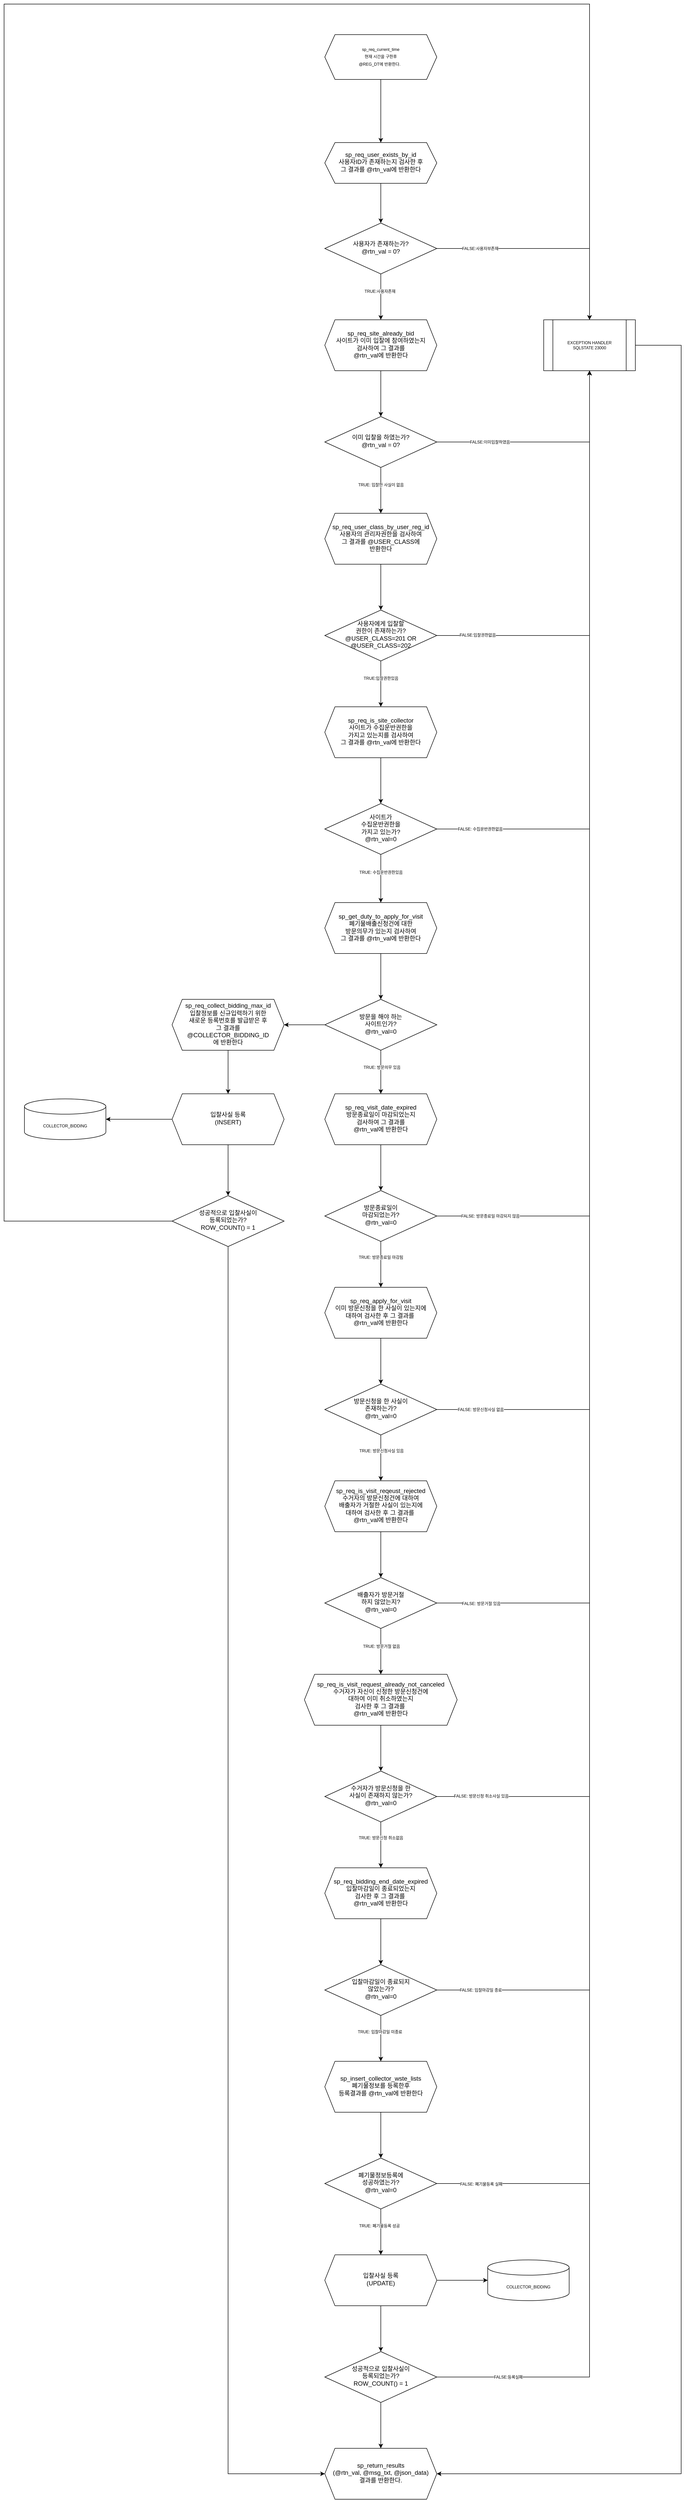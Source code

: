 <mxfile version="16.5.6" type="device"><diagram id="bBSNHSyns5B7564u4pym" name="Page-1"><mxGraphModel dx="7004" dy="8231" grid="1" gridSize="10" guides="1" tooltips="1" connect="1" arrows="1" fold="1" page="1" pageScale="1" pageWidth="827" pageHeight="1169" math="0" shadow="0"><root><mxCell id="0"/><mxCell id="1" parent="0"/><mxCell id="oMOvZgjtxlTCz-zowUhw-17" value="" style="edgeStyle=orthogonalEdgeStyle;rounded=0;orthogonalLoop=1;jettySize=auto;html=1;fontSize=8;" edge="1" parent="1" source="oMOvZgjtxlTCz-zowUhw-9" target="oMOvZgjtxlTCz-zowUhw-16"><mxGeometry relative="1" as="geometry"/></mxCell><mxCell id="oMOvZgjtxlTCz-zowUhw-9" value="&lt;font style=&quot;font-size: 8px&quot;&gt;sp_req_current_time&lt;br&gt;현재 시간을 구한후&lt;br&gt;@REG_DT에 반환한다.&amp;nbsp;&amp;nbsp;&lt;/font&gt;" style="shape=hexagon;perimeter=hexagonPerimeter2;whiteSpace=wrap;html=1;fixedSize=1;shadow=0;strokeWidth=1;spacing=6;spacingTop=-4;" vertex="1" parent="1"><mxGeometry x="-790" y="-2240" width="220" height="88" as="geometry"/></mxCell><mxCell id="oMOvZgjtxlTCz-zowUhw-19" value="" style="edgeStyle=orthogonalEdgeStyle;rounded=0;orthogonalLoop=1;jettySize=auto;html=1;fontSize=8;" edge="1" parent="1" source="oMOvZgjtxlTCz-zowUhw-16" target="oMOvZgjtxlTCz-zowUhw-18"><mxGeometry relative="1" as="geometry"/></mxCell><mxCell id="oMOvZgjtxlTCz-zowUhw-16" value="sp_req_user_exists_by_id&lt;br&gt;사용자ID가 존재하는지 검사한 후&lt;br&gt;그 결과를 @rtn_val에 반환한다" style="shape=hexagon;perimeter=hexagonPerimeter2;whiteSpace=wrap;html=1;fixedSize=1;shadow=0;strokeWidth=1;spacing=6;spacingTop=-4;" vertex="1" parent="1"><mxGeometry x="-790" y="-2028" width="220" height="80" as="geometry"/></mxCell><mxCell id="oMOvZgjtxlTCz-zowUhw-21" value="" style="edgeStyle=orthogonalEdgeStyle;rounded=0;orthogonalLoop=1;jettySize=auto;html=1;fontSize=8;" edge="1" parent="1" source="oMOvZgjtxlTCz-zowUhw-18" target="oMOvZgjtxlTCz-zowUhw-20"><mxGeometry relative="1" as="geometry"/></mxCell><mxCell id="oMOvZgjtxlTCz-zowUhw-22" value="TRUE:사용자존재" style="edgeLabel;html=1;align=center;verticalAlign=middle;resizable=0;points=[];fontSize=8;" vertex="1" connectable="0" parent="oMOvZgjtxlTCz-zowUhw-21"><mxGeometry x="-0.244" y="-2" relative="1" as="geometry"><mxPoint as="offset"/></mxGeometry></mxCell><mxCell id="oMOvZgjtxlTCz-zowUhw-45" style="edgeStyle=orthogonalEdgeStyle;rounded=0;orthogonalLoop=1;jettySize=auto;html=1;exitX=1;exitY=0.5;exitDx=0;exitDy=0;entryX=0.5;entryY=0;entryDx=0;entryDy=0;fontSize=8;" edge="1" parent="1" source="oMOvZgjtxlTCz-zowUhw-18" target="oMOvZgjtxlTCz-zowUhw-44"><mxGeometry relative="1" as="geometry"/></mxCell><mxCell id="oMOvZgjtxlTCz-zowUhw-46" value="FALSE:사용자부존재" style="edgeLabel;html=1;align=center;verticalAlign=middle;resizable=0;points=[];fontSize=8;" vertex="1" connectable="0" parent="oMOvZgjtxlTCz-zowUhw-45"><mxGeometry x="-0.733" y="-1" relative="1" as="geometry"><mxPoint x="26" y="-1" as="offset"/></mxGeometry></mxCell><mxCell id="oMOvZgjtxlTCz-zowUhw-18" value="사용자가 존재하는가?&lt;br&gt;@rtn_val = 0?" style="rhombus;whiteSpace=wrap;html=1;shadow=0;strokeWidth=1;spacing=6;spacingTop=-4;" vertex="1" parent="1"><mxGeometry x="-790" y="-1870" width="220" height="100" as="geometry"/></mxCell><mxCell id="oMOvZgjtxlTCz-zowUhw-26" value="" style="edgeStyle=orthogonalEdgeStyle;rounded=0;orthogonalLoop=1;jettySize=auto;html=1;fontSize=8;" edge="1" parent="1" source="oMOvZgjtxlTCz-zowUhw-20" target="oMOvZgjtxlTCz-zowUhw-25"><mxGeometry relative="1" as="geometry"/></mxCell><mxCell id="oMOvZgjtxlTCz-zowUhw-20" value="sp_req_site_already_bid&lt;br&gt;사이트가 이미 입찰에 참여하였는지&lt;br&gt;검사하여 그 결과를&lt;br&gt;@rtn_val에 반환한다" style="shape=hexagon;perimeter=hexagonPerimeter2;whiteSpace=wrap;html=1;fixedSize=1;shadow=0;strokeWidth=1;spacing=6;spacingTop=-4;" vertex="1" parent="1"><mxGeometry x="-790" y="-1680" width="220" height="100" as="geometry"/></mxCell><mxCell id="oMOvZgjtxlTCz-zowUhw-31" value="" style="edgeStyle=orthogonalEdgeStyle;rounded=0;orthogonalLoop=1;jettySize=auto;html=1;fontSize=8;" edge="1" parent="1" source="oMOvZgjtxlTCz-zowUhw-25" target="oMOvZgjtxlTCz-zowUhw-29"><mxGeometry relative="1" as="geometry"/></mxCell><mxCell id="oMOvZgjtxlTCz-zowUhw-36" value="TRUE: 입찰한 사실이 없음" style="edgeLabel;html=1;align=center;verticalAlign=middle;resizable=0;points=[];fontSize=8;" vertex="1" connectable="0" parent="oMOvZgjtxlTCz-zowUhw-31"><mxGeometry x="-0.244" relative="1" as="geometry"><mxPoint as="offset"/></mxGeometry></mxCell><mxCell id="oMOvZgjtxlTCz-zowUhw-47" style="edgeStyle=orthogonalEdgeStyle;rounded=0;orthogonalLoop=1;jettySize=auto;html=1;exitX=1;exitY=0.5;exitDx=0;exitDy=0;entryX=0.5;entryY=1;entryDx=0;entryDy=0;fontSize=8;" edge="1" parent="1" source="oMOvZgjtxlTCz-zowUhw-25" target="oMOvZgjtxlTCz-zowUhw-44"><mxGeometry relative="1" as="geometry"/></mxCell><mxCell id="oMOvZgjtxlTCz-zowUhw-48" value="FALSE:이미입찰하였음" style="edgeLabel;html=1;align=center;verticalAlign=middle;resizable=0;points=[];fontSize=8;" vertex="1" connectable="0" parent="oMOvZgjtxlTCz-zowUhw-47"><mxGeometry x="-0.576" y="-2" relative="1" as="geometry"><mxPoint x="10" y="-2" as="offset"/></mxGeometry></mxCell><mxCell id="oMOvZgjtxlTCz-zowUhw-25" value="이미 입찰을 하였는가?&lt;br&gt;@rtn_val = 0?" style="rhombus;whiteSpace=wrap;html=1;shadow=0;strokeWidth=1;spacing=6;spacingTop=-4;" vertex="1" parent="1"><mxGeometry x="-790" y="-1490" width="220" height="100" as="geometry"/></mxCell><mxCell id="oMOvZgjtxlTCz-zowUhw-35" value="" style="edgeStyle=orthogonalEdgeStyle;rounded=0;orthogonalLoop=1;jettySize=auto;html=1;fontSize=8;" edge="1" parent="1" source="oMOvZgjtxlTCz-zowUhw-29" target="oMOvZgjtxlTCz-zowUhw-34"><mxGeometry relative="1" as="geometry"/></mxCell><mxCell id="oMOvZgjtxlTCz-zowUhw-29" value="sp_req_user_class_by_user_reg_id&lt;br&gt;사용자의 관리자권한을 검사하여&lt;br&gt;그 결과를&amp;nbsp;@USER_CLASS에&lt;br&gt;반환한다" style="shape=hexagon;perimeter=hexagonPerimeter2;whiteSpace=wrap;html=1;fixedSize=1;shadow=0;strokeWidth=1;spacing=6;spacingTop=-4;" vertex="1" parent="1"><mxGeometry x="-790" y="-1300" width="220" height="100" as="geometry"/></mxCell><mxCell id="oMOvZgjtxlTCz-zowUhw-40" value="" style="edgeStyle=orthogonalEdgeStyle;rounded=0;orthogonalLoop=1;jettySize=auto;html=1;fontSize=8;entryX=0.5;entryY=0;entryDx=0;entryDy=0;" edge="1" parent="1" source="oMOvZgjtxlTCz-zowUhw-34" target="oMOvZgjtxlTCz-zowUhw-63"><mxGeometry relative="1" as="geometry"/></mxCell><mxCell id="oMOvZgjtxlTCz-zowUhw-41" value="TRUE:입찰권한있음" style="edgeLabel;html=1;align=center;verticalAlign=middle;resizable=0;points=[];fontSize=8;" vertex="1" connectable="0" parent="oMOvZgjtxlTCz-zowUhw-40"><mxGeometry x="-0.244" relative="1" as="geometry"><mxPoint as="offset"/></mxGeometry></mxCell><mxCell id="oMOvZgjtxlTCz-zowUhw-49" style="edgeStyle=orthogonalEdgeStyle;rounded=0;orthogonalLoop=1;jettySize=auto;html=1;exitX=1;exitY=0.5;exitDx=0;exitDy=0;entryX=0.5;entryY=1;entryDx=0;entryDy=0;fontSize=8;" edge="1" parent="1" source="oMOvZgjtxlTCz-zowUhw-34" target="oMOvZgjtxlTCz-zowUhw-44"><mxGeometry relative="1" as="geometry"/></mxCell><mxCell id="oMOvZgjtxlTCz-zowUhw-50" value="FALSE:입찰권한없음" style="edgeLabel;html=1;align=center;verticalAlign=middle;resizable=0;points=[];fontSize=8;" vertex="1" connectable="0" parent="oMOvZgjtxlTCz-zowUhw-49"><mxGeometry x="-0.806" y="1" relative="1" as="geometry"><mxPoint as="offset"/></mxGeometry></mxCell><mxCell id="oMOvZgjtxlTCz-zowUhw-34" value="사용자에게 입찰할 &lt;br&gt;권한이 존재하는가?&lt;br&gt;@USER_CLASS=201 OR&lt;br&gt;@USER_CLASS=202" style="rhombus;whiteSpace=wrap;html=1;shadow=0;strokeWidth=1;spacing=6;spacingTop=-4;" vertex="1" parent="1"><mxGeometry x="-790" y="-1110" width="220" height="100" as="geometry"/></mxCell><mxCell id="oMOvZgjtxlTCz-zowUhw-43" value="" style="edgeStyle=orthogonalEdgeStyle;rounded=0;orthogonalLoop=1;jettySize=auto;html=1;fontSize=8;" edge="1" parent="1" source="oMOvZgjtxlTCz-zowUhw-39" target="oMOvZgjtxlTCz-zowUhw-42"><mxGeometry relative="1" as="geometry"/></mxCell><mxCell id="oMOvZgjtxlTCz-zowUhw-54" value="" style="edgeStyle=orthogonalEdgeStyle;rounded=0;orthogonalLoop=1;jettySize=auto;html=1;fontSize=8;" edge="1" parent="1" source="oMOvZgjtxlTCz-zowUhw-39" target="oMOvZgjtxlTCz-zowUhw-53"><mxGeometry relative="1" as="geometry"/></mxCell><mxCell id="oMOvZgjtxlTCz-zowUhw-39" value="입찰사실 등록&lt;br&gt;(UPDATE)" style="shape=hexagon;perimeter=hexagonPerimeter2;whiteSpace=wrap;html=1;fixedSize=1;shadow=0;strokeWidth=1;spacing=6;spacingTop=-4;" vertex="1" parent="1"><mxGeometry x="-790" y="2120" width="220" height="100" as="geometry"/></mxCell><mxCell id="oMOvZgjtxlTCz-zowUhw-42" value="&lt;span style=&quot;font-size: 8px&quot;&gt;COLLECTOR_BIDDING&lt;/span&gt;" style="shape=cylinder3;whiteSpace=wrap;html=1;boundedLbl=1;backgroundOutline=1;size=15;fontSize=8;" vertex="1" parent="1"><mxGeometry x="-470" y="2130" width="160" height="80" as="geometry"/></mxCell><mxCell id="oMOvZgjtxlTCz-zowUhw-61" style="edgeStyle=orthogonalEdgeStyle;rounded=0;orthogonalLoop=1;jettySize=auto;html=1;exitX=1;exitY=0.5;exitDx=0;exitDy=0;entryX=1;entryY=0.5;entryDx=0;entryDy=0;fontSize=8;" edge="1" parent="1" source="oMOvZgjtxlTCz-zowUhw-44" target="oMOvZgjtxlTCz-zowUhw-59"><mxGeometry relative="1" as="geometry"><Array as="points"><mxPoint x="-90" y="-1630"/><mxPoint x="-90" y="2550"/></Array></mxGeometry></mxCell><mxCell id="oMOvZgjtxlTCz-zowUhw-44" value="EXCEPTION HANDLER&lt;br&gt;SQLSTATE 23000" style="shape=process;whiteSpace=wrap;html=1;backgroundOutline=1;fontSize=8;" vertex="1" parent="1"><mxGeometry x="-360" y="-1680" width="180" height="100" as="geometry"/></mxCell><mxCell id="oMOvZgjtxlTCz-zowUhw-55" style="edgeStyle=orthogonalEdgeStyle;rounded=0;orthogonalLoop=1;jettySize=auto;html=1;entryX=0.5;entryY=1;entryDx=0;entryDy=0;fontSize=8;" edge="1" parent="1" source="oMOvZgjtxlTCz-zowUhw-53" target="oMOvZgjtxlTCz-zowUhw-44"><mxGeometry relative="1" as="geometry"/></mxCell><mxCell id="oMOvZgjtxlTCz-zowUhw-56" value="FALSE:등록실패" style="edgeLabel;html=1;align=center;verticalAlign=middle;resizable=0;points=[];fontSize=8;" vertex="1" connectable="0" parent="oMOvZgjtxlTCz-zowUhw-55"><mxGeometry x="-0.879" y="1" relative="1" as="geometry"><mxPoint x="-117" y="1" as="offset"/></mxGeometry></mxCell><mxCell id="oMOvZgjtxlTCz-zowUhw-60" value="" style="edgeStyle=orthogonalEdgeStyle;rounded=0;orthogonalLoop=1;jettySize=auto;html=1;fontSize=8;" edge="1" parent="1" source="oMOvZgjtxlTCz-zowUhw-53" target="oMOvZgjtxlTCz-zowUhw-59"><mxGeometry relative="1" as="geometry"/></mxCell><mxCell id="oMOvZgjtxlTCz-zowUhw-53" value="성공적으로 입찰사실이&lt;br&gt;등록되었는가?&lt;br&gt;ROW_COUNT() = 1" style="rhombus;whiteSpace=wrap;html=1;shadow=0;strokeWidth=1;spacing=6;spacingTop=-4;" vertex="1" parent="1"><mxGeometry x="-790" y="2310" width="220" height="100" as="geometry"/></mxCell><mxCell id="oMOvZgjtxlTCz-zowUhw-59" value="sp_return_results&lt;br&gt;(@rtn_val, @msg_txt, @json_data)&lt;br&gt;결과를 반환한다." style="shape=hexagon;perimeter=hexagonPerimeter2;whiteSpace=wrap;html=1;fixedSize=1;shadow=0;strokeWidth=1;spacing=6;spacingTop=-4;" vertex="1" parent="1"><mxGeometry x="-790" y="2500" width="220" height="100" as="geometry"/></mxCell><mxCell id="oMOvZgjtxlTCz-zowUhw-62" value="" style="edgeStyle=orthogonalEdgeStyle;rounded=0;orthogonalLoop=1;jettySize=auto;html=1;fontSize=8;" edge="1" parent="1" source="oMOvZgjtxlTCz-zowUhw-63" target="oMOvZgjtxlTCz-zowUhw-64"><mxGeometry relative="1" as="geometry"/></mxCell><mxCell id="oMOvZgjtxlTCz-zowUhw-63" value="sp_req_is_site_collector&lt;br&gt;사이트가 수집운반권한을&lt;br&gt;가지고 있는지를 검사하여&lt;br&gt;그 결과를&amp;nbsp;@rtn_val에 반환한다" style="shape=hexagon;perimeter=hexagonPerimeter2;whiteSpace=wrap;html=1;fixedSize=1;shadow=0;strokeWidth=1;spacing=6;spacingTop=-4;" vertex="1" parent="1"><mxGeometry x="-790" y="-920" width="220" height="100" as="geometry"/></mxCell><mxCell id="oMOvZgjtxlTCz-zowUhw-65" value="" style="edgeStyle=orthogonalEdgeStyle;rounded=0;orthogonalLoop=1;jettySize=auto;html=1;fontSize=8;entryX=0.5;entryY=0;entryDx=0;entryDy=0;" edge="1" parent="1" source="oMOvZgjtxlTCz-zowUhw-64" target="oMOvZgjtxlTCz-zowUhw-70"><mxGeometry relative="1" as="geometry"><mxPoint x="-680" y="-540" as="targetPoint"/></mxGeometry></mxCell><mxCell id="oMOvZgjtxlTCz-zowUhw-66" value="TRUE: 수집운반권한있음" style="edgeLabel;html=1;align=center;verticalAlign=middle;resizable=0;points=[];fontSize=8;" vertex="1" connectable="0" parent="oMOvZgjtxlTCz-zowUhw-65"><mxGeometry x="-0.267" relative="1" as="geometry"><mxPoint as="offset"/></mxGeometry></mxCell><mxCell id="oMOvZgjtxlTCz-zowUhw-67" style="edgeStyle=orthogonalEdgeStyle;rounded=0;orthogonalLoop=1;jettySize=auto;html=1;exitX=1;exitY=0.5;exitDx=0;exitDy=0;fontSize=8;" edge="1" parent="1" source="oMOvZgjtxlTCz-zowUhw-64" target="oMOvZgjtxlTCz-zowUhw-44"><mxGeometry relative="1" as="geometry"/></mxCell><mxCell id="oMOvZgjtxlTCz-zowUhw-68" value="FALSE: 수집운반권한없음" style="edgeLabel;html=1;align=center;verticalAlign=middle;resizable=0;points=[];fontSize=8;" vertex="1" connectable="0" parent="oMOvZgjtxlTCz-zowUhw-67"><mxGeometry x="-0.916" y="1" relative="1" as="geometry"><mxPoint x="34" y="1" as="offset"/></mxGeometry></mxCell><mxCell id="oMOvZgjtxlTCz-zowUhw-64" value="사이트가 &lt;br&gt;수집운반권한을&lt;br&gt;가지고 있는가?&lt;br&gt;@rtn_val=0" style="rhombus;whiteSpace=wrap;html=1;shadow=0;strokeWidth=1;spacing=6;spacingTop=-4;" vertex="1" parent="1"><mxGeometry x="-790" y="-730" width="220" height="100" as="geometry"/></mxCell><mxCell id="oMOvZgjtxlTCz-zowUhw-69" value="" style="edgeStyle=orthogonalEdgeStyle;rounded=0;orthogonalLoop=1;jettySize=auto;html=1;fontSize=8;" edge="1" source="oMOvZgjtxlTCz-zowUhw-70" target="oMOvZgjtxlTCz-zowUhw-71" parent="1"><mxGeometry relative="1" as="geometry"/></mxCell><mxCell id="oMOvZgjtxlTCz-zowUhw-70" value="sp_get_duty_to_apply_for_visit&lt;br&gt;폐기물배출신청건에 대한&lt;br&gt;방문의무가 있는지 검사하여&lt;br&gt;그 결과를&amp;nbsp;@rtn_val에 반환한다" style="shape=hexagon;perimeter=hexagonPerimeter2;whiteSpace=wrap;html=1;fixedSize=1;shadow=0;strokeWidth=1;spacing=6;spacingTop=-4;" vertex="1" parent="1"><mxGeometry x="-790" y="-535.5" width="220" height="100" as="geometry"/></mxCell><mxCell id="oMOvZgjtxlTCz-zowUhw-72" value="" style="edgeStyle=orthogonalEdgeStyle;rounded=0;orthogonalLoop=1;jettySize=auto;html=1;fontSize=8;entryX=0.5;entryY=0;entryDx=0;entryDy=0;" edge="1" parent="1" source="oMOvZgjtxlTCz-zowUhw-71" target="oMOvZgjtxlTCz-zowUhw-77"><mxGeometry relative="1" as="geometry"/></mxCell><mxCell id="oMOvZgjtxlTCz-zowUhw-73" value="TRUE: 방문의무 있음" style="edgeLabel;html=1;align=center;verticalAlign=middle;resizable=0;points=[];fontSize=8;" vertex="1" connectable="0" parent="oMOvZgjtxlTCz-zowUhw-72"><mxGeometry x="-0.218" y="2" relative="1" as="geometry"><mxPoint as="offset"/></mxGeometry></mxCell><mxCell id="oMOvZgjtxlTCz-zowUhw-120" value="" style="edgeStyle=orthogonalEdgeStyle;rounded=0;orthogonalLoop=1;jettySize=auto;html=1;fontSize=8;entryX=1;entryY=0.5;entryDx=0;entryDy=0;" edge="1" parent="1" source="oMOvZgjtxlTCz-zowUhw-71" target="oMOvZgjtxlTCz-zowUhw-121"><mxGeometry relative="1" as="geometry"><mxPoint x="-840" y="-280" as="targetPoint"/></mxGeometry></mxCell><mxCell id="oMOvZgjtxlTCz-zowUhw-71" value="방문을 해야 하는&lt;br&gt;사이트인가?&lt;br&gt;@rtn_val=0" style="rhombus;whiteSpace=wrap;html=1;shadow=0;strokeWidth=1;spacing=6;spacingTop=-4;" vertex="1" parent="1"><mxGeometry x="-790" y="-345.5" width="220" height="100" as="geometry"/></mxCell><mxCell id="oMOvZgjtxlTCz-zowUhw-76" value="" style="edgeStyle=orthogonalEdgeStyle;rounded=0;orthogonalLoop=1;jettySize=auto;html=1;fontSize=8;" edge="1" source="oMOvZgjtxlTCz-zowUhw-77" target="oMOvZgjtxlTCz-zowUhw-78" parent="1"><mxGeometry relative="1" as="geometry"/></mxCell><mxCell id="oMOvZgjtxlTCz-zowUhw-77" value="sp_req_visit_date_expired&lt;br&gt;방문종료일이 마감되었는지&lt;br&gt;&amp;nbsp;검사하여 그 결과를&amp;nbsp;&lt;br&gt;@rtn_val에 반환한다" style="shape=hexagon;perimeter=hexagonPerimeter2;whiteSpace=wrap;html=1;fixedSize=1;shadow=0;strokeWidth=1;spacing=6;spacingTop=-4;" vertex="1" parent="1"><mxGeometry x="-790" y="-160" width="220" height="100" as="geometry"/></mxCell><mxCell id="oMOvZgjtxlTCz-zowUhw-79" value="" style="edgeStyle=orthogonalEdgeStyle;rounded=0;orthogonalLoop=1;jettySize=auto;html=1;fontSize=8;entryX=0.5;entryY=0;entryDx=0;entryDy=0;" edge="1" parent="1" source="oMOvZgjtxlTCz-zowUhw-78" target="oMOvZgjtxlTCz-zowUhw-84"><mxGeometry relative="1" as="geometry"><Array as="points"/></mxGeometry></mxCell><mxCell id="oMOvZgjtxlTCz-zowUhw-80" value="TRUE: 방문종료일 마감됨" style="edgeLabel;html=1;align=center;verticalAlign=middle;resizable=0;points=[];fontSize=8;" vertex="1" connectable="0" parent="oMOvZgjtxlTCz-zowUhw-79"><mxGeometry x="-0.327" relative="1" as="geometry"><mxPoint as="offset"/></mxGeometry></mxCell><mxCell id="oMOvZgjtxlTCz-zowUhw-81" style="edgeStyle=orthogonalEdgeStyle;rounded=0;orthogonalLoop=1;jettySize=auto;html=1;exitX=1;exitY=0.5;exitDx=0;exitDy=0;fontSize=8;" edge="1" parent="1" source="oMOvZgjtxlTCz-zowUhw-78" target="oMOvZgjtxlTCz-zowUhw-44"><mxGeometry relative="1" as="geometry"/></mxCell><mxCell id="oMOvZgjtxlTCz-zowUhw-82" value="FALSE: 방문종료일 마감되지 않음" style="edgeLabel;html=1;align=center;verticalAlign=middle;resizable=0;points=[];fontSize=8;" vertex="1" connectable="0" parent="oMOvZgjtxlTCz-zowUhw-81"><mxGeometry x="-0.92" relative="1" as="geometry"><mxPoint x="26" as="offset"/></mxGeometry></mxCell><mxCell id="oMOvZgjtxlTCz-zowUhw-78" value="방문종료일이&lt;br&gt;마감되었는가?&lt;br&gt;@rtn_val=0" style="rhombus;whiteSpace=wrap;html=1;shadow=0;strokeWidth=1;spacing=6;spacingTop=-4;" vertex="1" parent="1"><mxGeometry x="-790" y="30" width="220" height="100" as="geometry"/></mxCell><mxCell id="oMOvZgjtxlTCz-zowUhw-83" value="" style="edgeStyle=orthogonalEdgeStyle;rounded=0;orthogonalLoop=1;jettySize=auto;html=1;fontSize=8;" edge="1" source="oMOvZgjtxlTCz-zowUhw-84" target="oMOvZgjtxlTCz-zowUhw-85" parent="1"><mxGeometry relative="1" as="geometry"/></mxCell><mxCell id="oMOvZgjtxlTCz-zowUhw-84" value="sp_req_apply_for_visit&lt;br&gt;이미 방문신청을 한 사실이 있는지에&lt;br&gt;대하여 검사한 후 그 결과를&amp;nbsp;&lt;br&gt;@rtn_val에 반환한다" style="shape=hexagon;perimeter=hexagonPerimeter2;whiteSpace=wrap;html=1;fixedSize=1;shadow=0;strokeWidth=1;spacing=6;spacingTop=-4;" vertex="1" parent="1"><mxGeometry x="-790" y="220" width="220" height="100" as="geometry"/></mxCell><mxCell id="oMOvZgjtxlTCz-zowUhw-86" value="" style="edgeStyle=orthogonalEdgeStyle;rounded=0;orthogonalLoop=1;jettySize=auto;html=1;fontSize=8;entryX=0.5;entryY=0;entryDx=0;entryDy=0;" edge="1" parent="1" source="oMOvZgjtxlTCz-zowUhw-85" target="oMOvZgjtxlTCz-zowUhw-91"><mxGeometry relative="1" as="geometry"/></mxCell><mxCell id="oMOvZgjtxlTCz-zowUhw-87" value="TRUE: 방문신청사실 있음" style="edgeLabel;html=1;align=center;verticalAlign=middle;resizable=0;points=[];fontSize=8;" vertex="1" connectable="0" parent="oMOvZgjtxlTCz-zowUhw-86"><mxGeometry x="-0.312" y="1" relative="1" as="geometry"><mxPoint as="offset"/></mxGeometry></mxCell><mxCell id="oMOvZgjtxlTCz-zowUhw-88" style="edgeStyle=orthogonalEdgeStyle;rounded=0;orthogonalLoop=1;jettySize=auto;html=1;exitX=1;exitY=0.5;exitDx=0;exitDy=0;fontSize=8;" edge="1" parent="1" source="oMOvZgjtxlTCz-zowUhw-85" target="oMOvZgjtxlTCz-zowUhw-44"><mxGeometry relative="1" as="geometry"/></mxCell><mxCell id="oMOvZgjtxlTCz-zowUhw-89" value="FALSE: 방문신청사실 없음" style="edgeLabel;html=1;align=center;verticalAlign=middle;resizable=0;points=[];fontSize=8;" vertex="1" connectable="0" parent="oMOvZgjtxlTCz-zowUhw-88"><mxGeometry x="-0.927" relative="1" as="geometry"><mxPoint as="offset"/></mxGeometry></mxCell><mxCell id="oMOvZgjtxlTCz-zowUhw-85" value="방문신청을 한 사실이&lt;br&gt;존재하는가?&lt;br&gt;@rtn_val=0" style="rhombus;whiteSpace=wrap;html=1;shadow=0;strokeWidth=1;spacing=6;spacingTop=-4;" vertex="1" parent="1"><mxGeometry x="-790" y="410" width="220" height="100" as="geometry"/></mxCell><mxCell id="oMOvZgjtxlTCz-zowUhw-90" value="" style="edgeStyle=orthogonalEdgeStyle;rounded=0;orthogonalLoop=1;jettySize=auto;html=1;fontSize=8;" edge="1" source="oMOvZgjtxlTCz-zowUhw-91" target="oMOvZgjtxlTCz-zowUhw-92" parent="1"><mxGeometry relative="1" as="geometry"/></mxCell><mxCell id="oMOvZgjtxlTCz-zowUhw-91" value="sp_req_is_visit_reqeust_rejected&lt;br&gt;수거자의 방문신청건에 대하여&lt;br&gt;배출자가 거절한 사실이 있는지에&lt;br&gt;대하여 검사한 후 그 결과를&amp;nbsp;&lt;br&gt;@rtn_val에 반환한다" style="shape=hexagon;perimeter=hexagonPerimeter2;whiteSpace=wrap;html=1;fixedSize=1;shadow=0;strokeWidth=1;spacing=6;spacingTop=-4;" vertex="1" parent="1"><mxGeometry x="-790" y="600" width="220" height="100" as="geometry"/></mxCell><mxCell id="oMOvZgjtxlTCz-zowUhw-93" value="" style="edgeStyle=orthogonalEdgeStyle;rounded=0;orthogonalLoop=1;jettySize=auto;html=1;fontSize=8;entryX=0.5;entryY=0;entryDx=0;entryDy=0;" edge="1" parent="1" source="oMOvZgjtxlTCz-zowUhw-92" target="oMOvZgjtxlTCz-zowUhw-98"><mxGeometry relative="1" as="geometry"/></mxCell><mxCell id="oMOvZgjtxlTCz-zowUhw-94" value="TRUE: 방문거절 없음" style="edgeLabel;html=1;align=center;verticalAlign=middle;resizable=0;points=[];fontSize=8;" vertex="1" connectable="0" parent="oMOvZgjtxlTCz-zowUhw-93"><mxGeometry x="-0.235" y="1" relative="1" as="geometry"><mxPoint as="offset"/></mxGeometry></mxCell><mxCell id="oMOvZgjtxlTCz-zowUhw-95" style="edgeStyle=orthogonalEdgeStyle;rounded=0;orthogonalLoop=1;jettySize=auto;html=1;exitX=1;exitY=0.5;exitDx=0;exitDy=0;fontSize=8;" edge="1" parent="1" source="oMOvZgjtxlTCz-zowUhw-92" target="oMOvZgjtxlTCz-zowUhw-44"><mxGeometry relative="1" as="geometry"/></mxCell><mxCell id="oMOvZgjtxlTCz-zowUhw-96" value="FALSE: 방문거절 있음" style="edgeLabel;html=1;align=center;verticalAlign=middle;resizable=0;points=[];fontSize=8;" vertex="1" connectable="0" parent="oMOvZgjtxlTCz-zowUhw-95"><mxGeometry x="-0.936" y="-1" relative="1" as="geometry"><mxPoint as="offset"/></mxGeometry></mxCell><mxCell id="oMOvZgjtxlTCz-zowUhw-92" value="배출자가 방문거절&lt;br&gt;하지 않았는지?&lt;br&gt;@rtn_val=0" style="rhombus;whiteSpace=wrap;html=1;shadow=0;strokeWidth=1;spacing=6;spacingTop=-4;" vertex="1" parent="1"><mxGeometry x="-790" y="790" width="220" height="100" as="geometry"/></mxCell><mxCell id="oMOvZgjtxlTCz-zowUhw-97" value="" style="edgeStyle=orthogonalEdgeStyle;rounded=0;orthogonalLoop=1;jettySize=auto;html=1;fontSize=8;" edge="1" source="oMOvZgjtxlTCz-zowUhw-98" target="oMOvZgjtxlTCz-zowUhw-99" parent="1"><mxGeometry relative="1" as="geometry"/></mxCell><mxCell id="oMOvZgjtxlTCz-zowUhw-98" value="sp_req_is_visit_request_already_not_canceled&lt;br&gt;수거자가 자신이 신청한 방문신청건에&lt;br&gt;대하여 이미 취소하였는지&lt;br&gt;검사한 후 그 결과를&amp;nbsp;&lt;br&gt;@rtn_val에 반환한다" style="shape=hexagon;perimeter=hexagonPerimeter2;whiteSpace=wrap;html=1;fixedSize=1;shadow=0;strokeWidth=1;spacing=6;spacingTop=-4;" vertex="1" parent="1"><mxGeometry x="-830" y="980" width="300" height="100" as="geometry"/></mxCell><mxCell id="oMOvZgjtxlTCz-zowUhw-100" value="" style="edgeStyle=orthogonalEdgeStyle;rounded=0;orthogonalLoop=1;jettySize=auto;html=1;fontSize=8;entryX=0.5;entryY=0;entryDx=0;entryDy=0;" edge="1" parent="1" source="oMOvZgjtxlTCz-zowUhw-99" target="oMOvZgjtxlTCz-zowUhw-105"><mxGeometry relative="1" as="geometry"/></mxCell><mxCell id="oMOvZgjtxlTCz-zowUhw-101" value="TRUE: 방문신청 취소없음" style="edgeLabel;html=1;align=center;verticalAlign=middle;resizable=0;points=[];fontSize=8;" vertex="1" connectable="0" parent="oMOvZgjtxlTCz-zowUhw-100"><mxGeometry x="-0.312" relative="1" as="geometry"><mxPoint as="offset"/></mxGeometry></mxCell><mxCell id="oMOvZgjtxlTCz-zowUhw-102" style="edgeStyle=orthogonalEdgeStyle;rounded=0;orthogonalLoop=1;jettySize=auto;html=1;exitX=1;exitY=0.5;exitDx=0;exitDy=0;fontSize=8;" edge="1" parent="1" source="oMOvZgjtxlTCz-zowUhw-99" target="oMOvZgjtxlTCz-zowUhw-44"><mxGeometry relative="1" as="geometry"/></mxCell><mxCell id="oMOvZgjtxlTCz-zowUhw-103" value="FALSE: 방문신청 취소사실 있음" style="edgeLabel;html=1;align=center;verticalAlign=middle;resizable=0;points=[];fontSize=8;" vertex="1" connectable="0" parent="oMOvZgjtxlTCz-zowUhw-102"><mxGeometry x="-0.944" y="1" relative="1" as="geometry"><mxPoint as="offset"/></mxGeometry></mxCell><mxCell id="oMOvZgjtxlTCz-zowUhw-99" value="수거자가 방문신청을 한&lt;br&gt;사실이 존재하지 않는가?&lt;br&gt;@rtn_val=0" style="rhombus;whiteSpace=wrap;html=1;shadow=0;strokeWidth=1;spacing=6;spacingTop=-4;" vertex="1" parent="1"><mxGeometry x="-790" y="1170" width="220" height="100" as="geometry"/></mxCell><mxCell id="oMOvZgjtxlTCz-zowUhw-104" value="" style="edgeStyle=orthogonalEdgeStyle;rounded=0;orthogonalLoop=1;jettySize=auto;html=1;fontSize=8;" edge="1" source="oMOvZgjtxlTCz-zowUhw-105" target="oMOvZgjtxlTCz-zowUhw-106" parent="1"><mxGeometry relative="1" as="geometry"/></mxCell><mxCell id="oMOvZgjtxlTCz-zowUhw-105" value="sp_req_bidding_end_date_expired&lt;br&gt;입찰마감일이 종료되었는지&lt;br&gt;검사한 후 그 결과를&amp;nbsp;&lt;br&gt;@rtn_val에 반환한다" style="shape=hexagon;perimeter=hexagonPerimeter2;whiteSpace=wrap;html=1;fixedSize=1;shadow=0;strokeWidth=1;spacing=6;spacingTop=-4;" vertex="1" parent="1"><mxGeometry x="-790" y="1360" width="220" height="100" as="geometry"/></mxCell><mxCell id="oMOvZgjtxlTCz-zowUhw-107" style="edgeStyle=orthogonalEdgeStyle;rounded=0;orthogonalLoop=1;jettySize=auto;html=1;exitX=1;exitY=0.5;exitDx=0;exitDy=0;fontSize=8;" edge="1" parent="1" source="oMOvZgjtxlTCz-zowUhw-106" target="oMOvZgjtxlTCz-zowUhw-44"><mxGeometry relative="1" as="geometry"/></mxCell><mxCell id="oMOvZgjtxlTCz-zowUhw-108" value="FALSE: 입찰마감일 종료" style="edgeLabel;html=1;align=center;verticalAlign=middle;resizable=0;points=[];fontSize=8;" vertex="1" connectable="0" parent="oMOvZgjtxlTCz-zowUhw-107"><mxGeometry x="-0.951" relative="1" as="geometry"><mxPoint as="offset"/></mxGeometry></mxCell><mxCell id="oMOvZgjtxlTCz-zowUhw-113" value="" style="edgeStyle=orthogonalEdgeStyle;rounded=0;orthogonalLoop=1;jettySize=auto;html=1;fontSize=8;" edge="1" parent="1" source="oMOvZgjtxlTCz-zowUhw-106" target="oMOvZgjtxlTCz-zowUhw-111"><mxGeometry relative="1" as="geometry"/></mxCell><mxCell id="oMOvZgjtxlTCz-zowUhw-114" value="TRUE: 입찰마감일 미종료" style="edgeLabel;html=1;align=center;verticalAlign=middle;resizable=0;points=[];fontSize=8;" vertex="1" connectable="0" parent="oMOvZgjtxlTCz-zowUhw-113"><mxGeometry x="-0.289" y="-2" relative="1" as="geometry"><mxPoint as="offset"/></mxGeometry></mxCell><mxCell id="oMOvZgjtxlTCz-zowUhw-106" value="입찰마감일이 종료되지&lt;br&gt;않았는가?&lt;br&gt;@rtn_val=0" style="rhombus;whiteSpace=wrap;html=1;shadow=0;strokeWidth=1;spacing=6;spacingTop=-4;" vertex="1" parent="1"><mxGeometry x="-790" y="1550" width="220" height="100" as="geometry"/></mxCell><mxCell id="oMOvZgjtxlTCz-zowUhw-110" value="" style="edgeStyle=orthogonalEdgeStyle;rounded=0;orthogonalLoop=1;jettySize=auto;html=1;fontSize=8;" edge="1" source="oMOvZgjtxlTCz-zowUhw-111" target="oMOvZgjtxlTCz-zowUhw-112" parent="1"><mxGeometry relative="1" as="geometry"/></mxCell><mxCell id="oMOvZgjtxlTCz-zowUhw-111" value="sp_insert_collector_wste_lists&lt;br&gt;폐기물정보를 등록한후&lt;br&gt;등록결과를 @rtn_val에 반환한다" style="shape=hexagon;perimeter=hexagonPerimeter2;whiteSpace=wrap;html=1;fixedSize=1;shadow=0;strokeWidth=1;spacing=6;spacingTop=-4;" vertex="1" parent="1"><mxGeometry x="-790" y="1740" width="220" height="100" as="geometry"/></mxCell><mxCell id="oMOvZgjtxlTCz-zowUhw-115" value="" style="edgeStyle=orthogonalEdgeStyle;rounded=0;orthogonalLoop=1;jettySize=auto;html=1;fontSize=8;" edge="1" parent="1" source="oMOvZgjtxlTCz-zowUhw-112" target="oMOvZgjtxlTCz-zowUhw-39"><mxGeometry relative="1" as="geometry"/></mxCell><mxCell id="oMOvZgjtxlTCz-zowUhw-118" value="TRUE: 폐기물등록 성공" style="edgeLabel;html=1;align=center;verticalAlign=middle;resizable=0;points=[];fontSize=8;" vertex="1" connectable="0" parent="oMOvZgjtxlTCz-zowUhw-115"><mxGeometry x="-0.274" y="-3" relative="1" as="geometry"><mxPoint as="offset"/></mxGeometry></mxCell><mxCell id="oMOvZgjtxlTCz-zowUhw-116" style="edgeStyle=orthogonalEdgeStyle;rounded=0;orthogonalLoop=1;jettySize=auto;html=1;exitX=1;exitY=0.5;exitDx=0;exitDy=0;fontSize=8;" edge="1" parent="1" source="oMOvZgjtxlTCz-zowUhw-112" target="oMOvZgjtxlTCz-zowUhw-44"><mxGeometry relative="1" as="geometry"/></mxCell><mxCell id="oMOvZgjtxlTCz-zowUhw-117" value="FALSE: 폐기물등록 실패" style="edgeLabel;html=1;align=center;verticalAlign=middle;resizable=0;points=[];fontSize=8;" vertex="1" connectable="0" parent="oMOvZgjtxlTCz-zowUhw-116"><mxGeometry x="-0.955" y="-1" relative="1" as="geometry"><mxPoint as="offset"/></mxGeometry></mxCell><mxCell id="oMOvZgjtxlTCz-zowUhw-112" value="폐기물정보등록에&lt;br&gt;성공하였는가?&lt;br&gt;@rtn_val=0" style="rhombus;whiteSpace=wrap;html=1;shadow=0;strokeWidth=1;spacing=6;spacingTop=-4;" vertex="1" parent="1"><mxGeometry x="-790" y="1930" width="220" height="100" as="geometry"/></mxCell><mxCell id="oMOvZgjtxlTCz-zowUhw-123" value="" style="edgeStyle=orthogonalEdgeStyle;rounded=0;orthogonalLoop=1;jettySize=auto;html=1;fontSize=8;" edge="1" parent="1" source="oMOvZgjtxlTCz-zowUhw-121" target="oMOvZgjtxlTCz-zowUhw-122"><mxGeometry relative="1" as="geometry"/></mxCell><mxCell id="oMOvZgjtxlTCz-zowUhw-121" value="sp_req_collect_bidding_max_id&lt;br&gt;입찰정보를 신규입력하기 위한&lt;br&gt;새로운 등록번호를 발급받은 후&lt;br&gt;&amp;nbsp;그 결과를&amp;nbsp;&lt;br&gt;@COLLECTOR_BIDDING_ID&lt;br&gt;에 반환한다" style="shape=hexagon;perimeter=hexagonPerimeter2;whiteSpace=wrap;html=1;fixedSize=1;shadow=0;strokeWidth=1;spacing=6;spacingTop=-4;" vertex="1" parent="1"><mxGeometry x="-1090" y="-345.5" width="220" height="100" as="geometry"/></mxCell><mxCell id="oMOvZgjtxlTCz-zowUhw-126" value="" style="edgeStyle=orthogonalEdgeStyle;rounded=0;orthogonalLoop=1;jettySize=auto;html=1;fontSize=8;entryX=1;entryY=0.5;entryDx=0;entryDy=0;entryPerimeter=0;" edge="1" parent="1" source="oMOvZgjtxlTCz-zowUhw-122" target="oMOvZgjtxlTCz-zowUhw-124"><mxGeometry relative="1" as="geometry"><mxPoint x="-1180" y="-70" as="targetPoint"/></mxGeometry></mxCell><mxCell id="oMOvZgjtxlTCz-zowUhw-128" value="" style="edgeStyle=orthogonalEdgeStyle;rounded=0;orthogonalLoop=1;jettySize=auto;html=1;fontSize=8;entryX=0.5;entryY=0;entryDx=0;entryDy=0;" edge="1" parent="1" source="oMOvZgjtxlTCz-zowUhw-122" target="oMOvZgjtxlTCz-zowUhw-129"><mxGeometry relative="1" as="geometry"><mxPoint x="-920" as="targetPoint"/></mxGeometry></mxCell><mxCell id="oMOvZgjtxlTCz-zowUhw-122" value="입찰사실 등록&lt;br&gt;(INSERT)" style="shape=hexagon;perimeter=hexagonPerimeter2;whiteSpace=wrap;html=1;fixedSize=1;shadow=0;strokeWidth=1;spacing=6;spacingTop=-4;" vertex="1" parent="1"><mxGeometry x="-1090" y="-160" width="220" height="100" as="geometry"/></mxCell><mxCell id="oMOvZgjtxlTCz-zowUhw-124" value="&lt;span style=&quot;font-size: 8px&quot;&gt;COLLECTOR_BIDDING&lt;/span&gt;" style="shape=cylinder3;whiteSpace=wrap;html=1;boundedLbl=1;backgroundOutline=1;size=15;fontSize=8;" vertex="1" parent="1"><mxGeometry x="-1380" y="-150" width="160" height="80" as="geometry"/></mxCell><mxCell id="oMOvZgjtxlTCz-zowUhw-130" style="edgeStyle=orthogonalEdgeStyle;rounded=0;orthogonalLoop=1;jettySize=auto;html=1;exitX=0.5;exitY=1;exitDx=0;exitDy=0;fontSize=8;entryX=0;entryY=0.5;entryDx=0;entryDy=0;" edge="1" parent="1" source="oMOvZgjtxlTCz-zowUhw-129" target="oMOvZgjtxlTCz-zowUhw-59"><mxGeometry relative="1" as="geometry"><mxPoint x="-910" y="2704.706" as="targetPoint"/><Array as="points"><mxPoint x="-980" y="2550"/></Array></mxGeometry></mxCell><mxCell id="oMOvZgjtxlTCz-zowUhw-131" style="edgeStyle=orthogonalEdgeStyle;rounded=0;orthogonalLoop=1;jettySize=auto;html=1;fontSize=8;entryX=0.5;entryY=0;entryDx=0;entryDy=0;" edge="1" parent="1" source="oMOvZgjtxlTCz-zowUhw-129" target="oMOvZgjtxlTCz-zowUhw-44"><mxGeometry relative="1" as="geometry"><mxPoint x="-360" y="-2110" as="targetPoint"/><Array as="points"><mxPoint x="-1420" y="90"/><mxPoint x="-1420" y="-2300"/><mxPoint x="-270" y="-2300"/></Array></mxGeometry></mxCell><mxCell id="oMOvZgjtxlTCz-zowUhw-129" value="성공적으로 입찰사실이&lt;br&gt;등록되었는가?&lt;br&gt;ROW_COUNT() = 1" style="rhombus;whiteSpace=wrap;html=1;shadow=0;strokeWidth=1;spacing=6;spacingTop=-4;" vertex="1" parent="1"><mxGeometry x="-1090" y="40" width="220" height="100" as="geometry"/></mxCell></root></mxGraphModel></diagram></mxfile>